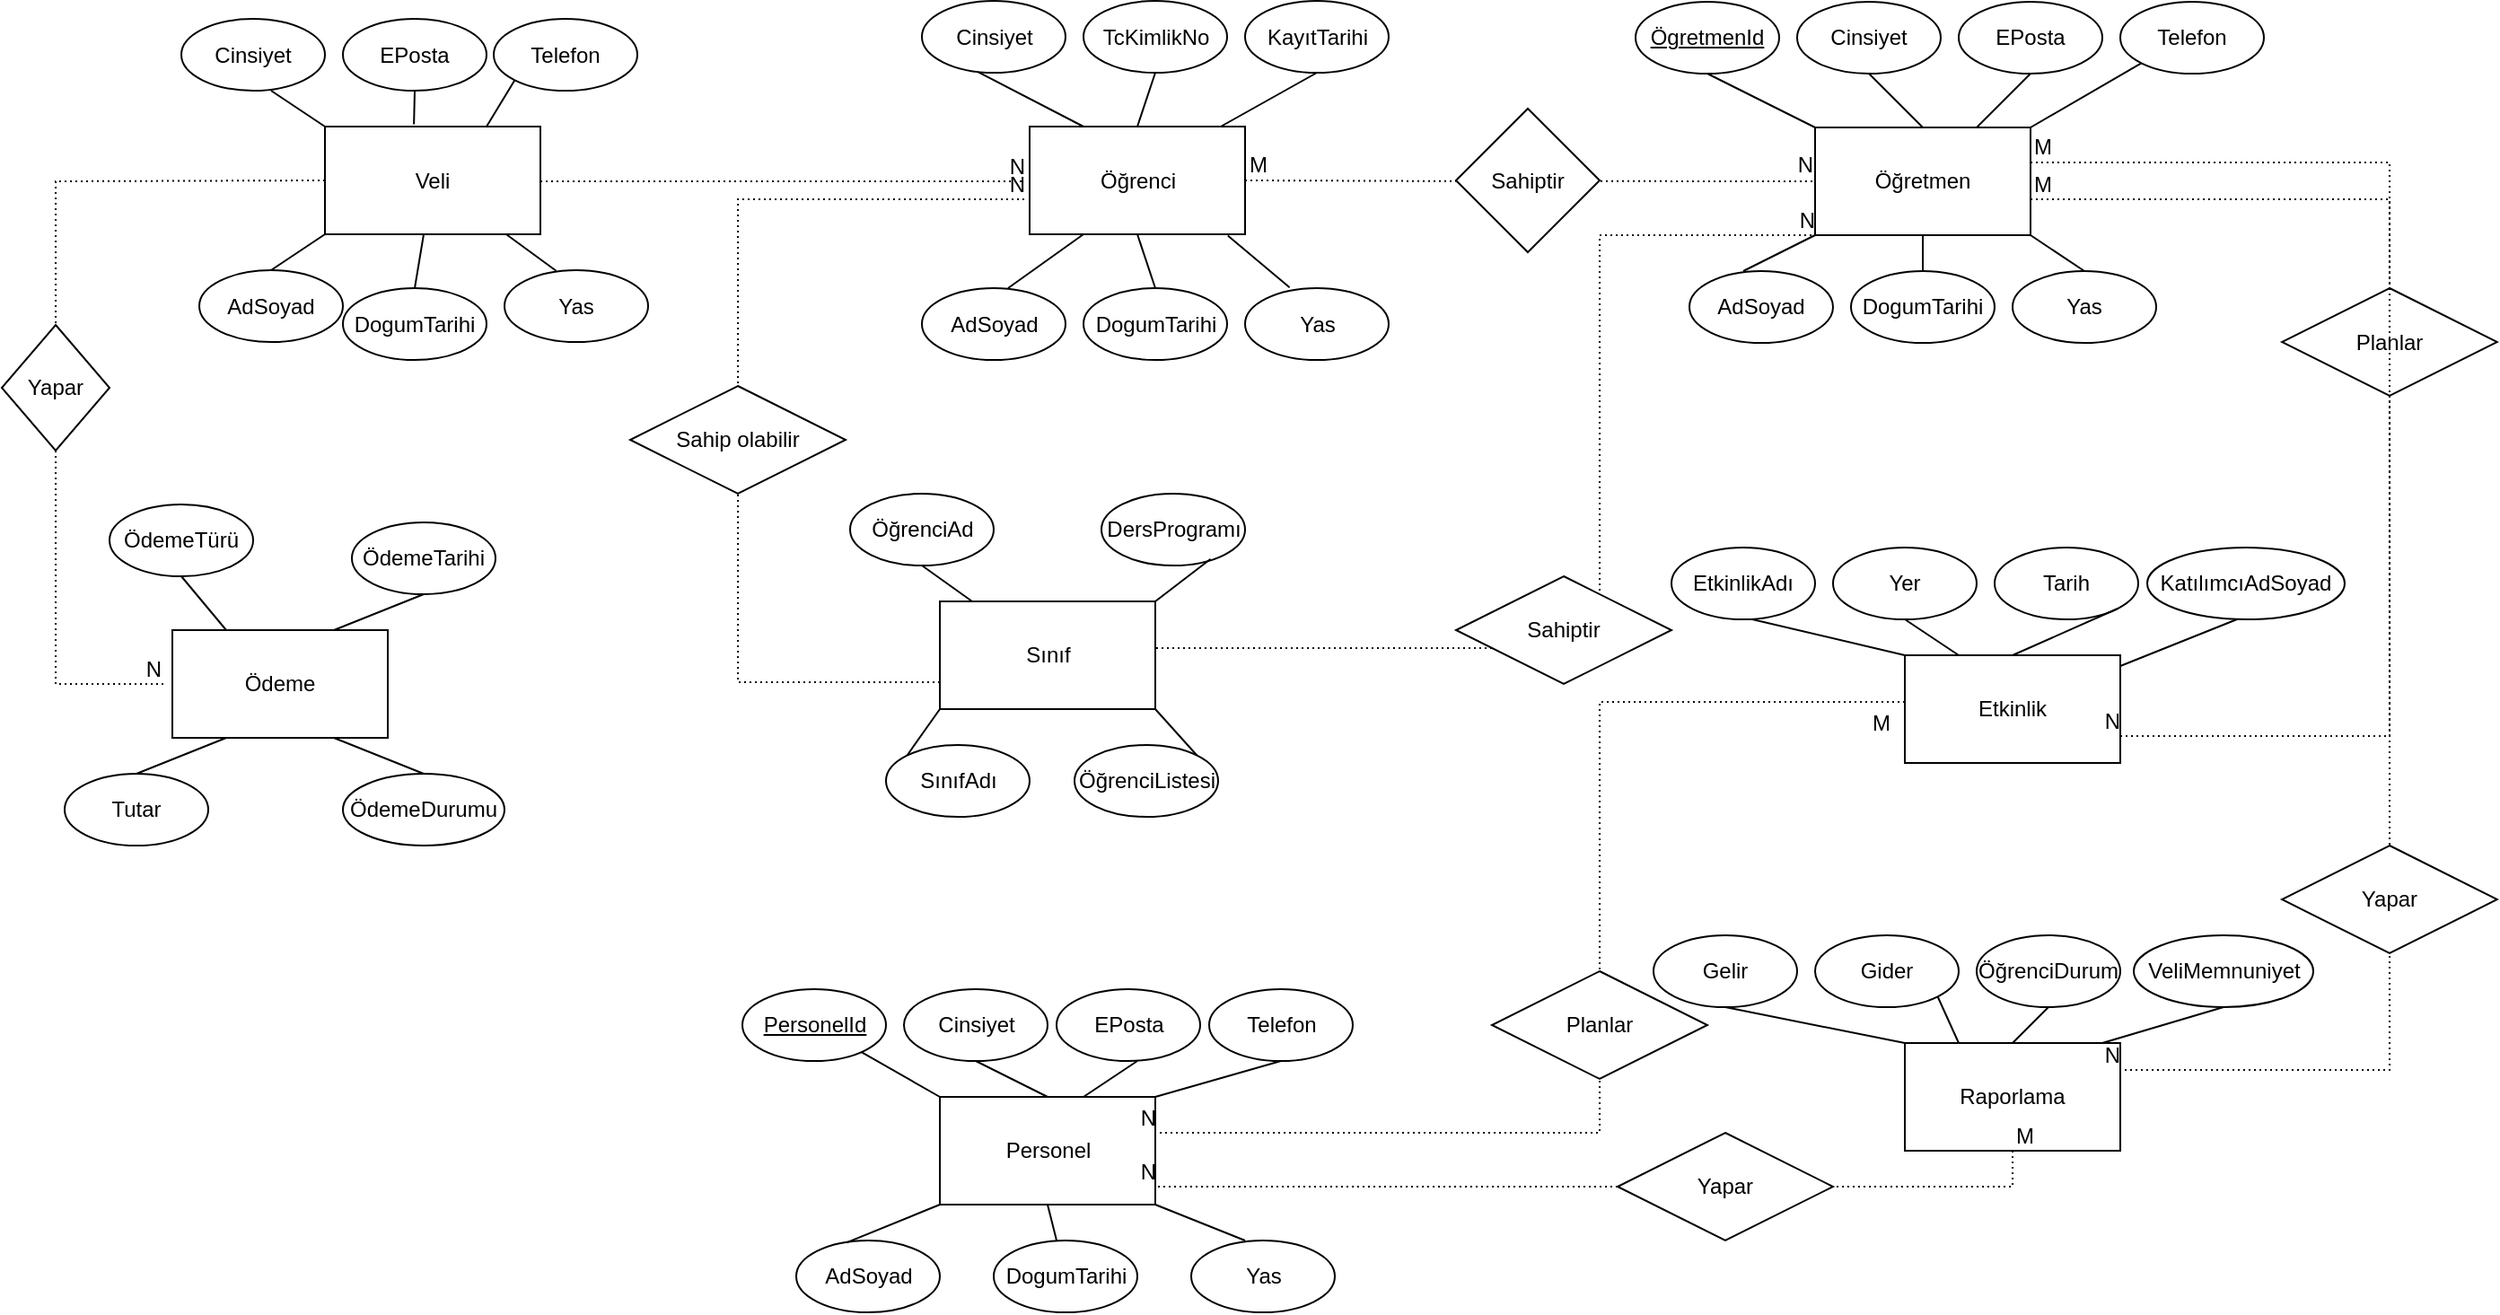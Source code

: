 <mxfile version="13.9.9" type="device"><diagram id="BPM6u5BqQOeaue5GbjIK" name="Sayfa -1"><mxGraphModel dx="3217" dy="1182" grid="1" gridSize="10" guides="1" tooltips="1" connect="1" arrows="1" fold="1" page="1" pageScale="1" pageWidth="1169" pageHeight="827" math="0" shadow="0"><root><mxCell id="0"/><mxCell id="1" parent="0"/><mxCell id="TT85yGprDcTVYYWK-IGO-1" value="Öğrenci" style="rounded=0;whiteSpace=wrap;html=1;" vertex="1" parent="1"><mxGeometry x="562.5" y="119.5" width="120" height="60" as="geometry"/></mxCell><mxCell id="TT85yGprDcTVYYWK-IGO-2" value="Veli" style="rounded=0;whiteSpace=wrap;html=1;" vertex="1" parent="1"><mxGeometry x="170" y="119.5" width="120" height="60" as="geometry"/></mxCell><mxCell id="TT85yGprDcTVYYWK-IGO-3" value="Personel" style="rounded=0;whiteSpace=wrap;html=1;" vertex="1" parent="1"><mxGeometry x="512.5" y="660" width="120" height="60" as="geometry"/></mxCell><mxCell id="TT85yGprDcTVYYWK-IGO-4" value="Öğretmen" style="rounded=0;whiteSpace=wrap;html=1;" vertex="1" parent="1"><mxGeometry x="1000" y="120" width="120" height="60" as="geometry"/></mxCell><mxCell id="TT85yGprDcTVYYWK-IGO-5" value="Ödeme" style="rounded=0;whiteSpace=wrap;html=1;" vertex="1" parent="1"><mxGeometry x="85" y="400" width="120" height="60" as="geometry"/></mxCell><mxCell id="TT85yGprDcTVYYWK-IGO-6" value="AdSoyad" style="ellipse;whiteSpace=wrap;html=1;" vertex="1" parent="1"><mxGeometry x="502.5" y="209.5" width="80" height="40" as="geometry"/></mxCell><mxCell id="TT85yGprDcTVYYWK-IGO-7" value="Etkinlik" style="rounded=0;whiteSpace=wrap;html=1;" vertex="1" parent="1"><mxGeometry x="1050" y="414" width="120" height="60" as="geometry"/></mxCell><mxCell id="TT85yGprDcTVYYWK-IGO-8" value="Sınıf" style="rounded=0;whiteSpace=wrap;html=1;" vertex="1" parent="1"><mxGeometry x="512.5" y="384" width="120" height="60" as="geometry"/></mxCell><mxCell id="TT85yGprDcTVYYWK-IGO-9" value="Raporlama" style="rounded=0;whiteSpace=wrap;html=1;" vertex="1" parent="1"><mxGeometry x="1050" y="630" width="120" height="60" as="geometry"/></mxCell><mxCell id="TT85yGprDcTVYYWK-IGO-10" value="DogumTarihi" style="ellipse;whiteSpace=wrap;html=1;" vertex="1" parent="1"><mxGeometry x="592.5" y="209.5" width="80" height="40" as="geometry"/></mxCell><mxCell id="TT85yGprDcTVYYWK-IGO-11" value="Yas" style="ellipse;whiteSpace=wrap;html=1;" vertex="1" parent="1"><mxGeometry x="682.5" y="209.5" width="80" height="40" as="geometry"/></mxCell><mxCell id="TT85yGprDcTVYYWK-IGO-12" value="Cinsiyet" style="ellipse;whiteSpace=wrap;html=1;" vertex="1" parent="1"><mxGeometry x="502.5" y="49.5" width="80" height="40" as="geometry"/></mxCell><mxCell id="TT85yGprDcTVYYWK-IGO-13" value="TcKimlikNo" style="ellipse;whiteSpace=wrap;html=1;" vertex="1" parent="1"><mxGeometry x="592.5" y="49.5" width="80" height="40" as="geometry"/></mxCell><mxCell id="TT85yGprDcTVYYWK-IGO-14" value="" style="endArrow=none;html=1;entryX=0.5;entryY=1;entryDx=0;entryDy=0;exitX=0.5;exitY=0;exitDx=0;exitDy=0;" edge="1" parent="1" source="TT85yGprDcTVYYWK-IGO-1" target="TT85yGprDcTVYYWK-IGO-13"><mxGeometry width="50" height="50" relative="1" as="geometry"><mxPoint x="652.5" y="119.5" as="sourcePoint"/><mxPoint x="677.5" y="89.5" as="targetPoint"/></mxGeometry></mxCell><mxCell id="TT85yGprDcTVYYWK-IGO-15" value="" style="endArrow=none;html=1;entryX=0.39;entryY=0.99;entryDx=0;entryDy=0;entryPerimeter=0;exitX=0.25;exitY=0;exitDx=0;exitDy=0;" edge="1" parent="1" source="TT85yGprDcTVYYWK-IGO-1" target="TT85yGprDcTVYYWK-IGO-12"><mxGeometry width="50" height="50" relative="1" as="geometry"><mxPoint x="552.5" y="139.5" as="sourcePoint"/><mxPoint x="602.5" y="89.5" as="targetPoint"/></mxGeometry></mxCell><mxCell id="TT85yGprDcTVYYWK-IGO-16" style="edgeStyle=orthogonalEdgeStyle;rounded=0;orthogonalLoop=1;jettySize=auto;html=1;exitX=0.5;exitY=1;exitDx=0;exitDy=0;" edge="1" parent="1" source="TT85yGprDcTVYYWK-IGO-11" target="TT85yGprDcTVYYWK-IGO-11"><mxGeometry relative="1" as="geometry"/></mxCell><mxCell id="TT85yGprDcTVYYWK-IGO-17" value="" style="endArrow=none;html=1;" edge="1" parent="1"><mxGeometry width="50" height="50" relative="1" as="geometry"><mxPoint x="550.5" y="209.5" as="sourcePoint"/><mxPoint x="592.5" y="179.5" as="targetPoint"/></mxGeometry></mxCell><mxCell id="TT85yGprDcTVYYWK-IGO-18" value="" style="endArrow=none;html=1;entryX=0.5;entryY=1;entryDx=0;entryDy=0;exitX=0.5;exitY=0;exitDx=0;exitDy=0;" edge="1" parent="1" source="TT85yGprDcTVYYWK-IGO-10" target="TT85yGprDcTVYYWK-IGO-1"><mxGeometry width="50" height="50" relative="1" as="geometry"><mxPoint x="632.5" y="209.5" as="sourcePoint"/><mxPoint x="662.5" y="179.5" as="targetPoint"/></mxGeometry></mxCell><mxCell id="TT85yGprDcTVYYWK-IGO-19" value="" style="endArrow=none;html=1;entryX=0.92;entryY=1.013;entryDx=0;entryDy=0;entryPerimeter=0;exitX=0.31;exitY=-0.01;exitDx=0;exitDy=0;exitPerimeter=0;" edge="1" parent="1" source="TT85yGprDcTVYYWK-IGO-11" target="TT85yGprDcTVYYWK-IGO-1"><mxGeometry width="50" height="50" relative="1" as="geometry"><mxPoint x="742.5" y="209.5" as="sourcePoint"/><mxPoint x="792.5" y="159.5" as="targetPoint"/></mxGeometry></mxCell><mxCell id="TT85yGprDcTVYYWK-IGO-20" value="KayıtTarihi" style="ellipse;whiteSpace=wrap;html=1;" vertex="1" parent="1"><mxGeometry x="682.5" y="49.5" width="80" height="40" as="geometry"/></mxCell><mxCell id="TT85yGprDcTVYYWK-IGO-21" value="" style="endArrow=none;html=1;entryX=0.5;entryY=1;entryDx=0;entryDy=0;exitX=0.887;exitY=0;exitDx=0;exitDy=0;exitPerimeter=0;" edge="1" parent="1" source="TT85yGprDcTVYYWK-IGO-1" target="TT85yGprDcTVYYWK-IGO-20"><mxGeometry width="50" height="50" relative="1" as="geometry"><mxPoint x="682.5" y="149.5" as="sourcePoint"/><mxPoint x="732.5" y="99.5" as="targetPoint"/></mxGeometry></mxCell><mxCell id="TT85yGprDcTVYYWK-IGO-23" value="Cinsiyet" style="ellipse;whiteSpace=wrap;html=1;" vertex="1" parent="1"><mxGeometry x="90" y="59.5" width="80" height="40" as="geometry"/></mxCell><mxCell id="TT85yGprDcTVYYWK-IGO-24" value="AdSoyad" style="ellipse;whiteSpace=wrap;html=1;" vertex="1" parent="1"><mxGeometry x="100" y="199.5" width="80" height="40" as="geometry"/></mxCell><mxCell id="TT85yGprDcTVYYWK-IGO-25" value="DogumTarihi" style="ellipse;whiteSpace=wrap;html=1;" vertex="1" parent="1"><mxGeometry x="180" y="209.5" width="80" height="40" as="geometry"/></mxCell><mxCell id="TT85yGprDcTVYYWK-IGO-28" value="Yas" style="ellipse;whiteSpace=wrap;html=1;" vertex="1" parent="1"><mxGeometry x="270" y="199.5" width="80" height="40" as="geometry"/></mxCell><mxCell id="TT85yGprDcTVYYWK-IGO-29" value="EPosta" style="ellipse;whiteSpace=wrap;html=1;" vertex="1" parent="1"><mxGeometry x="180" y="59.5" width="80" height="40" as="geometry"/></mxCell><mxCell id="TT85yGprDcTVYYWK-IGO-30" value="Telefon" style="ellipse;whiteSpace=wrap;html=1;" vertex="1" parent="1"><mxGeometry x="264" y="59.5" width="80" height="40" as="geometry"/></mxCell><mxCell id="TT85yGprDcTVYYWK-IGO-32" value="" style="endArrow=none;html=1;exitX=0;exitY=0;exitDx=0;exitDy=0;" edge="1" parent="1" source="TT85yGprDcTVYYWK-IGO-2"><mxGeometry width="50" height="50" relative="1" as="geometry"><mxPoint x="90" y="149.5" as="sourcePoint"/><mxPoint x="140" y="99.5" as="targetPoint"/></mxGeometry></mxCell><mxCell id="TT85yGprDcTVYYWK-IGO-33" value="" style="endArrow=none;html=1;entryX=0.5;entryY=1;entryDx=0;entryDy=0;exitX=0.413;exitY=-0.02;exitDx=0;exitDy=0;exitPerimeter=0;" edge="1" parent="1" source="TT85yGprDcTVYYWK-IGO-2" target="TT85yGprDcTVYYWK-IGO-29"><mxGeometry width="50" height="50" relative="1" as="geometry"><mxPoint x="200" y="149.5" as="sourcePoint"/><mxPoint x="250" y="99.5" as="targetPoint"/></mxGeometry></mxCell><mxCell id="TT85yGprDcTVYYWK-IGO-34" value="" style="endArrow=none;html=1;entryX=0;entryY=1;entryDx=0;entryDy=0;exitX=0.75;exitY=0;exitDx=0;exitDy=0;" edge="1" parent="1" source="TT85yGprDcTVYYWK-IGO-2" target="TT85yGprDcTVYYWK-IGO-30"><mxGeometry width="50" height="50" relative="1" as="geometry"><mxPoint x="200" y="149.5" as="sourcePoint"/><mxPoint x="250" y="99.5" as="targetPoint"/></mxGeometry></mxCell><mxCell id="TT85yGprDcTVYYWK-IGO-35" value="" style="endArrow=none;html=1;exitX=0;exitY=1;exitDx=0;exitDy=0;entryX=0.5;entryY=0;entryDx=0;entryDy=0;" edge="1" parent="1" source="TT85yGprDcTVYYWK-IGO-2" target="TT85yGprDcTVYYWK-IGO-24"><mxGeometry width="50" height="50" relative="1" as="geometry"><mxPoint x="200" y="149.5" as="sourcePoint"/><mxPoint x="157" y="197.5" as="targetPoint"/></mxGeometry></mxCell><mxCell id="TT85yGprDcTVYYWK-IGO-36" value="" style="endArrow=none;html=1;exitX=0.5;exitY=0;exitDx=0;exitDy=0;" edge="1" parent="1" source="TT85yGprDcTVYYWK-IGO-25" target="TT85yGprDcTVYYWK-IGO-2"><mxGeometry width="50" height="50" relative="1" as="geometry"><mxPoint x="190" y="229.5" as="sourcePoint"/><mxPoint x="240" y="179.5" as="targetPoint"/></mxGeometry></mxCell><mxCell id="TT85yGprDcTVYYWK-IGO-37" value="" style="endArrow=none;html=1;entryX=0.36;entryY=0.01;entryDx=0;entryDy=0;entryPerimeter=0;" edge="1" parent="1" source="TT85yGprDcTVYYWK-IGO-2" target="TT85yGprDcTVYYWK-IGO-28"><mxGeometry width="50" height="50" relative="1" as="geometry"><mxPoint x="200" y="149.5" as="sourcePoint"/><mxPoint x="250" y="99.5" as="targetPoint"/></mxGeometry></mxCell><mxCell id="TT85yGprDcTVYYWK-IGO-38" value="AdSoyad" style="ellipse;whiteSpace=wrap;html=1;" vertex="1" parent="1"><mxGeometry x="930" y="200" width="80" height="40" as="geometry"/></mxCell><mxCell id="TT85yGprDcTVYYWK-IGO-39" value="DogumTarihi" style="ellipse;whiteSpace=wrap;html=1;" vertex="1" parent="1"><mxGeometry x="1020" y="200" width="80" height="40" as="geometry"/></mxCell><mxCell id="TT85yGprDcTVYYWK-IGO-40" value="Yas" style="ellipse;whiteSpace=wrap;html=1;" vertex="1" parent="1"><mxGeometry x="1110" y="200" width="80" height="40" as="geometry"/></mxCell><mxCell id="TT85yGprDcTVYYWK-IGO-41" value="Cinsiyet" style="ellipse;whiteSpace=wrap;html=1;" vertex="1" parent="1"><mxGeometry x="990" y="50" width="80" height="40" as="geometry"/></mxCell><mxCell id="TT85yGprDcTVYYWK-IGO-42" value="&lt;u&gt;ÖgretmenId&lt;/u&gt;" style="ellipse;whiteSpace=wrap;html=1;" vertex="1" parent="1"><mxGeometry x="900" y="50" width="80" height="40" as="geometry"/></mxCell><mxCell id="TT85yGprDcTVYYWK-IGO-44" value="Telefon" style="ellipse;whiteSpace=wrap;html=1;" vertex="1" parent="1"><mxGeometry x="1170" y="50" width="80" height="40" as="geometry"/></mxCell><mxCell id="TT85yGprDcTVYYWK-IGO-45" value="EPosta" style="ellipse;whiteSpace=wrap;html=1;" vertex="1" parent="1"><mxGeometry x="1080" y="50" width="80" height="40" as="geometry"/></mxCell><mxCell id="TT85yGprDcTVYYWK-IGO-46" value="" style="endArrow=none;html=1;entryX=0.5;entryY=1;entryDx=0;entryDy=0;exitX=0;exitY=0;exitDx=0;exitDy=0;" edge="1" parent="1" source="TT85yGprDcTVYYWK-IGO-4" target="TT85yGprDcTVYYWK-IGO-42"><mxGeometry width="50" height="50" relative="1" as="geometry"><mxPoint x="900" y="160" as="sourcePoint"/><mxPoint x="950" y="110" as="targetPoint"/></mxGeometry></mxCell><mxCell id="TT85yGprDcTVYYWK-IGO-47" value="" style="endArrow=none;html=1;entryX=0.5;entryY=1;entryDx=0;entryDy=0;exitX=0.5;exitY=0;exitDx=0;exitDy=0;" edge="1" parent="1" source="TT85yGprDcTVYYWK-IGO-4" target="TT85yGprDcTVYYWK-IGO-41"><mxGeometry width="50" height="50" relative="1" as="geometry"><mxPoint x="1046" y="118" as="sourcePoint"/><mxPoint x="1060" y="80" as="targetPoint"/></mxGeometry></mxCell><mxCell id="TT85yGprDcTVYYWK-IGO-48" value="" style="endArrow=none;html=1;entryX=0.5;entryY=1;entryDx=0;entryDy=0;" edge="1" parent="1" source="TT85yGprDcTVYYWK-IGO-4" target="TT85yGprDcTVYYWK-IGO-45"><mxGeometry width="50" height="50" relative="1" as="geometry"><mxPoint x="990" y="50" as="sourcePoint"/><mxPoint x="1040" as="targetPoint"/></mxGeometry></mxCell><mxCell id="TT85yGprDcTVYYWK-IGO-49" value="" style="endArrow=none;html=1;entryX=0;entryY=1;entryDx=0;entryDy=0;exitX=1;exitY=0;exitDx=0;exitDy=0;" edge="1" parent="1" source="TT85yGprDcTVYYWK-IGO-4" target="TT85yGprDcTVYYWK-IGO-44"><mxGeometry width="50" height="50" relative="1" as="geometry"><mxPoint x="1180" y="150" as="sourcePoint"/><mxPoint x="1230" y="100" as="targetPoint"/></mxGeometry></mxCell><mxCell id="TT85yGprDcTVYYWK-IGO-50" value="" style="endArrow=none;html=1;entryX=0;entryY=1;entryDx=0;entryDy=0;exitX=0.375;exitY=0;exitDx=0;exitDy=0;exitPerimeter=0;" edge="1" parent="1" source="TT85yGprDcTVYYWK-IGO-38" target="TT85yGprDcTVYYWK-IGO-4"><mxGeometry width="50" height="50" relative="1" as="geometry"><mxPoint x="920" y="180" as="sourcePoint"/><mxPoint x="970" y="130" as="targetPoint"/></mxGeometry></mxCell><mxCell id="TT85yGprDcTVYYWK-IGO-51" value="" style="endArrow=none;html=1;entryX=0.5;entryY=1;entryDx=0;entryDy=0;" edge="1" parent="1" source="TT85yGprDcTVYYWK-IGO-39" target="TT85yGprDcTVYYWK-IGO-4"><mxGeometry width="50" height="50" relative="1" as="geometry"><mxPoint x="1280" y="220" as="sourcePoint"/><mxPoint x="1330" y="170" as="targetPoint"/></mxGeometry></mxCell><mxCell id="TT85yGprDcTVYYWK-IGO-52" value="" style="endArrow=none;html=1;entryX=1;entryY=1;entryDx=0;entryDy=0;exitX=0.5;exitY=0;exitDx=0;exitDy=0;" edge="1" parent="1" source="TT85yGprDcTVYYWK-IGO-40" target="TT85yGprDcTVYYWK-IGO-4"><mxGeometry width="50" height="50" relative="1" as="geometry"><mxPoint x="1200" y="190" as="sourcePoint"/><mxPoint x="1250" y="140" as="targetPoint"/></mxGeometry></mxCell><mxCell id="TT85yGprDcTVYYWK-IGO-53" value="AdSoyad" style="ellipse;whiteSpace=wrap;html=1;" vertex="1" parent="1"><mxGeometry x="432.5" y="740" width="80" height="40" as="geometry"/></mxCell><mxCell id="TT85yGprDcTVYYWK-IGO-55" value="DogumTarihi" style="ellipse;whiteSpace=wrap;html=1;" vertex="1" parent="1"><mxGeometry x="542.5" y="740" width="80" height="40" as="geometry"/></mxCell><mxCell id="TT85yGprDcTVYYWK-IGO-56" value="Yas" style="ellipse;whiteSpace=wrap;html=1;" vertex="1" parent="1"><mxGeometry x="652.5" y="740" width="80" height="40" as="geometry"/></mxCell><mxCell id="TT85yGprDcTVYYWK-IGO-57" value="Cinsiyet" style="ellipse;whiteSpace=wrap;html=1;" vertex="1" parent="1"><mxGeometry x="492.5" y="600" width="80" height="40" as="geometry"/></mxCell><mxCell id="TT85yGprDcTVYYWK-IGO-58" value="EPosta" style="ellipse;whiteSpace=wrap;html=1;" vertex="1" parent="1"><mxGeometry x="577.5" y="600" width="80" height="40" as="geometry"/></mxCell><mxCell id="TT85yGprDcTVYYWK-IGO-59" value="Telefon" style="ellipse;whiteSpace=wrap;html=1;" vertex="1" parent="1"><mxGeometry x="662.5" y="600" width="80" height="40" as="geometry"/></mxCell><mxCell id="TT85yGprDcTVYYWK-IGO-60" value="&lt;u&gt;PersonelId&lt;/u&gt;" style="ellipse;whiteSpace=wrap;html=1;" vertex="1" parent="1"><mxGeometry x="402.5" y="600" width="80" height="40" as="geometry"/></mxCell><mxCell id="TT85yGprDcTVYYWK-IGO-61" value="" style="endArrow=none;html=1;entryX=0;entryY=1;entryDx=0;entryDy=0;exitX=0.35;exitY=0.03;exitDx=0;exitDy=0;exitPerimeter=0;" edge="1" parent="1" source="TT85yGprDcTVYYWK-IGO-53" target="TT85yGprDcTVYYWK-IGO-3"><mxGeometry width="50" height="50" relative="1" as="geometry"><mxPoint x="442.5" y="730" as="sourcePoint"/><mxPoint x="492.5" y="680" as="targetPoint"/></mxGeometry></mxCell><mxCell id="TT85yGprDcTVYYWK-IGO-62" value="" style="endArrow=none;html=1;entryX=0.5;entryY=1;entryDx=0;entryDy=0;" edge="1" parent="1" source="TT85yGprDcTVYYWK-IGO-55" target="TT85yGprDcTVYYWK-IGO-3"><mxGeometry width="50" height="50" relative="1" as="geometry"><mxPoint x="532.5" y="780" as="sourcePoint"/><mxPoint x="582.5" y="730" as="targetPoint"/></mxGeometry></mxCell><mxCell id="TT85yGprDcTVYYWK-IGO-63" value="" style="endArrow=none;html=1;entryX=1;entryY=1;entryDx=0;entryDy=0;" edge="1" parent="1" target="TT85yGprDcTVYYWK-IGO-3"><mxGeometry width="50" height="50" relative="1" as="geometry"><mxPoint x="682.5" y="740" as="sourcePoint"/><mxPoint x="732.5" y="690" as="targetPoint"/></mxGeometry></mxCell><mxCell id="TT85yGprDcTVYYWK-IGO-64" value="" style="endArrow=none;html=1;exitX=0;exitY=0;exitDx=0;exitDy=0;" edge="1" parent="1" source="TT85yGprDcTVYYWK-IGO-3" target="TT85yGprDcTVYYWK-IGO-60"><mxGeometry width="50" height="50" relative="1" as="geometry"><mxPoint x="432.5" y="710" as="sourcePoint"/><mxPoint x="482.5" y="660" as="targetPoint"/></mxGeometry></mxCell><mxCell id="TT85yGprDcTVYYWK-IGO-65" value="" style="endArrow=none;html=1;entryX=0.5;entryY=0;entryDx=0;entryDy=0;exitX=0.5;exitY=1;exitDx=0;exitDy=0;" edge="1" parent="1" source="TT85yGprDcTVYYWK-IGO-57" target="TT85yGprDcTVYYWK-IGO-3"><mxGeometry width="50" height="50" relative="1" as="geometry"><mxPoint x="502.5" y="590" as="sourcePoint"/><mxPoint x="552.5" y="540" as="targetPoint"/></mxGeometry></mxCell><mxCell id="TT85yGprDcTVYYWK-IGO-66" value="" style="endArrow=none;html=1;" edge="1" parent="1"><mxGeometry width="50" height="50" relative="1" as="geometry"><mxPoint x="592.5" y="660" as="sourcePoint"/><mxPoint x="622.5" y="640" as="targetPoint"/></mxGeometry></mxCell><mxCell id="TT85yGprDcTVYYWK-IGO-67" value="" style="endArrow=none;html=1;entryX=0.5;entryY=1;entryDx=0;entryDy=0;exitX=1;exitY=0;exitDx=0;exitDy=0;" edge="1" parent="1" source="TT85yGprDcTVYYWK-IGO-3" target="TT85yGprDcTVYYWK-IGO-59"><mxGeometry width="50" height="50" relative="1" as="geometry"><mxPoint x="692.5" y="720" as="sourcePoint"/><mxPoint x="712.5" y="650" as="targetPoint"/></mxGeometry></mxCell><mxCell id="TT85yGprDcTVYYWK-IGO-68" value="SınıfAdı" style="ellipse;whiteSpace=wrap;html=1;" vertex="1" parent="1"><mxGeometry x="482.5" y="464" width="80" height="40" as="geometry"/></mxCell><mxCell id="TT85yGprDcTVYYWK-IGO-69" value="ÖğrenciAd" style="ellipse;whiteSpace=wrap;html=1;" vertex="1" parent="1"><mxGeometry x="462.5" y="324" width="80" height="40" as="geometry"/></mxCell><mxCell id="TT85yGprDcTVYYWK-IGO-70" value="ÖğrenciListesi" style="ellipse;whiteSpace=wrap;html=1;" vertex="1" parent="1"><mxGeometry x="587.5" y="464" width="80" height="40" as="geometry"/></mxCell><mxCell id="TT85yGprDcTVYYWK-IGO-71" value="DersProgramı" style="ellipse;whiteSpace=wrap;html=1;" vertex="1" parent="1"><mxGeometry x="602.5" y="324" width="80" height="40" as="geometry"/></mxCell><mxCell id="TT85yGprDcTVYYWK-IGO-73" value="" style="endArrow=none;html=1;entryX=0.5;entryY=1;entryDx=0;entryDy=0;" edge="1" parent="1" source="TT85yGprDcTVYYWK-IGO-8" target="TT85yGprDcTVYYWK-IGO-69"><mxGeometry width="50" height="50" relative="1" as="geometry"><mxPoint x="542.5" y="382" as="sourcePoint"/><mxPoint x="472.5" y="384" as="targetPoint"/></mxGeometry></mxCell><mxCell id="TT85yGprDcTVYYWK-IGO-75" value="" style="endArrow=none;html=1;entryX=0.76;entryY=0.91;entryDx=0;entryDy=0;entryPerimeter=0;exitX=1;exitY=0;exitDx=0;exitDy=0;" edge="1" parent="1" source="TT85yGprDcTVYYWK-IGO-8" target="TT85yGprDcTVYYWK-IGO-71"><mxGeometry width="50" height="50" relative="1" as="geometry"><mxPoint x="672.5" y="424" as="sourcePoint"/><mxPoint x="722.5" y="374" as="targetPoint"/></mxGeometry></mxCell><mxCell id="TT85yGprDcTVYYWK-IGO-76" value="" style="endArrow=none;html=1;entryX=0;entryY=1;entryDx=0;entryDy=0;exitX=0;exitY=0;exitDx=0;exitDy=0;" edge="1" parent="1" source="TT85yGprDcTVYYWK-IGO-68" target="TT85yGprDcTVYYWK-IGO-8"><mxGeometry width="50" height="50" relative="1" as="geometry"><mxPoint x="442.5" y="474" as="sourcePoint"/><mxPoint x="492.5" y="424" as="targetPoint"/></mxGeometry></mxCell><mxCell id="TT85yGprDcTVYYWK-IGO-77" value="" style="endArrow=none;html=1;entryX=1;entryY=1;entryDx=0;entryDy=0;exitX=1;exitY=0;exitDx=0;exitDy=0;" edge="1" parent="1" source="TT85yGprDcTVYYWK-IGO-70" target="TT85yGprDcTVYYWK-IGO-8"><mxGeometry width="50" height="50" relative="1" as="geometry"><mxPoint x="662.5" y="484" as="sourcePoint"/><mxPoint x="712.5" y="434" as="targetPoint"/></mxGeometry></mxCell><mxCell id="TT85yGprDcTVYYWK-IGO-78" value="ÖdemeTürü" style="ellipse;whiteSpace=wrap;html=1;" vertex="1" parent="1"><mxGeometry x="50" y="330" width="80" height="40" as="geometry"/></mxCell><mxCell id="TT85yGprDcTVYYWK-IGO-79" value="Tutar" style="ellipse;whiteSpace=wrap;html=1;" vertex="1" parent="1"><mxGeometry x="25" y="480" width="80" height="40" as="geometry"/></mxCell><mxCell id="TT85yGprDcTVYYWK-IGO-80" value="ÖdemeTarihi" style="ellipse;whiteSpace=wrap;html=1;" vertex="1" parent="1"><mxGeometry x="185" y="340" width="80" height="40" as="geometry"/></mxCell><mxCell id="TT85yGprDcTVYYWK-IGO-81" value="ÖdemeDurumu" style="ellipse;whiteSpace=wrap;html=1;" vertex="1" parent="1"><mxGeometry x="180" y="480" width="90" height="40" as="geometry"/></mxCell><mxCell id="TT85yGprDcTVYYWK-IGO-82" value="" style="endArrow=none;html=1;exitX=0.25;exitY=0;exitDx=0;exitDy=0;entryX=0.5;entryY=1;entryDx=0;entryDy=0;" edge="1" parent="1" source="TT85yGprDcTVYYWK-IGO-5" target="TT85yGprDcTVYYWK-IGO-78"><mxGeometry width="50" height="50" relative="1" as="geometry"><mxPoint x="35" y="430" as="sourcePoint"/><mxPoint x="65" y="380" as="targetPoint"/></mxGeometry></mxCell><mxCell id="TT85yGprDcTVYYWK-IGO-83" value="" style="endArrow=none;html=1;entryX=0.5;entryY=1;entryDx=0;entryDy=0;exitX=0.75;exitY=0;exitDx=0;exitDy=0;" edge="1" parent="1" source="TT85yGprDcTVYYWK-IGO-5"><mxGeometry width="50" height="50" relative="1" as="geometry"><mxPoint x="195" y="430" as="sourcePoint"/><mxPoint x="225" y="380" as="targetPoint"/></mxGeometry></mxCell><mxCell id="TT85yGprDcTVYYWK-IGO-84" value="" style="endArrow=none;html=1;entryX=0.25;entryY=1;entryDx=0;entryDy=0;exitX=0.5;exitY=0;exitDx=0;exitDy=0;" edge="1" parent="1" source="TT85yGprDcTVYYWK-IGO-79" target="TT85yGprDcTVYYWK-IGO-5"><mxGeometry width="50" height="50" relative="1" as="geometry"><mxPoint x="35" y="510" as="sourcePoint"/><mxPoint x="85" y="460" as="targetPoint"/></mxGeometry></mxCell><mxCell id="TT85yGprDcTVYYWK-IGO-85" value="" style="endArrow=none;html=1;entryX=0.75;entryY=1;entryDx=0;entryDy=0;exitX=0.5;exitY=0;exitDx=0;exitDy=0;" edge="1" parent="1" source="TT85yGprDcTVYYWK-IGO-81" target="TT85yGprDcTVYYWK-IGO-5"><mxGeometry width="50" height="50" relative="1" as="geometry"><mxPoint x="195" y="510" as="sourcePoint"/><mxPoint x="245" y="460" as="targetPoint"/></mxGeometry></mxCell><mxCell id="TT85yGprDcTVYYWK-IGO-86" value="EtkinlikAdı" style="ellipse;whiteSpace=wrap;html=1;" vertex="1" parent="1"><mxGeometry x="920" y="354" width="80" height="40" as="geometry"/></mxCell><mxCell id="TT85yGprDcTVYYWK-IGO-87" value="Yer" style="ellipse;whiteSpace=wrap;html=1;" vertex="1" parent="1"><mxGeometry x="1010" y="354" width="80" height="40" as="geometry"/></mxCell><mxCell id="TT85yGprDcTVYYWK-IGO-88" value="Tarih" style="ellipse;whiteSpace=wrap;html=1;" vertex="1" parent="1"><mxGeometry x="1100" y="354" width="80" height="40" as="geometry"/></mxCell><mxCell id="TT85yGprDcTVYYWK-IGO-89" value="KatılımcıAdSoyad" style="ellipse;whiteSpace=wrap;html=1;" vertex="1" parent="1"><mxGeometry x="1185" y="354" width="110" height="40" as="geometry"/></mxCell><mxCell id="TT85yGprDcTVYYWK-IGO-90" value="" style="endArrow=none;html=1;exitX=0;exitY=0;exitDx=0;exitDy=0;" edge="1" parent="1" source="TT85yGprDcTVYYWK-IGO-7"><mxGeometry width="50" height="50" relative="1" as="geometry"><mxPoint x="915" y="444" as="sourcePoint"/><mxPoint x="965" y="394" as="targetPoint"/></mxGeometry></mxCell><mxCell id="TT85yGprDcTVYYWK-IGO-91" value="" style="endArrow=none;html=1;exitX=0.25;exitY=0;exitDx=0;exitDy=0;" edge="1" parent="1" source="TT85yGprDcTVYYWK-IGO-7"><mxGeometry width="50" height="50" relative="1" as="geometry"><mxPoint x="1000" y="444" as="sourcePoint"/><mxPoint x="1050" y="394" as="targetPoint"/></mxGeometry></mxCell><mxCell id="TT85yGprDcTVYYWK-IGO-95" value="" style="endArrow=none;html=1;" edge="1" parent="1" source="TT85yGprDcTVYYWK-IGO-7"><mxGeometry width="50" height="50" relative="1" as="geometry"><mxPoint x="1185" y="444" as="sourcePoint"/><mxPoint x="1235" y="394" as="targetPoint"/></mxGeometry></mxCell><mxCell id="TT85yGprDcTVYYWK-IGO-96" value="" style="endArrow=none;html=1;exitX=0.5;exitY=0;exitDx=0;exitDy=0;entryX=1;entryY=1;entryDx=0;entryDy=0;" edge="1" parent="1" source="TT85yGprDcTVYYWK-IGO-7" target="TT85yGprDcTVYYWK-IGO-88"><mxGeometry width="50" height="50" relative="1" as="geometry"><mxPoint x="1085" y="444" as="sourcePoint"/><mxPoint x="1135" y="404" as="targetPoint"/></mxGeometry></mxCell><mxCell id="TT85yGprDcTVYYWK-IGO-97" value="Gelir" style="ellipse;whiteSpace=wrap;html=1;" vertex="1" parent="1"><mxGeometry x="910" y="570" width="80" height="40" as="geometry"/></mxCell><mxCell id="TT85yGprDcTVYYWK-IGO-98" value="Gider" style="ellipse;whiteSpace=wrap;html=1;" vertex="1" parent="1"><mxGeometry x="1000" y="570" width="80" height="40" as="geometry"/></mxCell><mxCell id="TT85yGprDcTVYYWK-IGO-99" value="ÖğrenciDurum" style="ellipse;whiteSpace=wrap;html=1;" vertex="1" parent="1"><mxGeometry x="1090" y="570" width="80" height="40" as="geometry"/></mxCell><mxCell id="TT85yGprDcTVYYWK-IGO-100" value="VeliMemnuniyet" style="ellipse;whiteSpace=wrap;html=1;" vertex="1" parent="1"><mxGeometry x="1177.5" y="570" width="100" height="40" as="geometry"/></mxCell><mxCell id="TT85yGprDcTVYYWK-IGO-101" value="" style="endArrow=none;html=1;entryX=0.5;entryY=1;entryDx=0;entryDy=0;exitX=0;exitY=0;exitDx=0;exitDy=0;" edge="1" parent="1" source="TT85yGprDcTVYYWK-IGO-9" target="TT85yGprDcTVYYWK-IGO-97"><mxGeometry width="50" height="50" relative="1" as="geometry"><mxPoint x="930" y="690" as="sourcePoint"/><mxPoint x="980" y="640" as="targetPoint"/></mxGeometry></mxCell><mxCell id="TT85yGprDcTVYYWK-IGO-102" value="" style="endArrow=none;html=1;entryX=1;entryY=1;entryDx=0;entryDy=0;exitX=0.25;exitY=0;exitDx=0;exitDy=0;" edge="1" parent="1" source="TT85yGprDcTVYYWK-IGO-9" target="TT85yGprDcTVYYWK-IGO-98"><mxGeometry width="50" height="50" relative="1" as="geometry"><mxPoint x="920" y="690" as="sourcePoint"/><mxPoint x="970" y="640" as="targetPoint"/></mxGeometry></mxCell><mxCell id="TT85yGprDcTVYYWK-IGO-103" value="" style="endArrow=none;html=1;exitX=0.5;exitY=0;exitDx=0;exitDy=0;entryX=0.5;entryY=1;entryDx=0;entryDy=0;" edge="1" parent="1" source="TT85yGprDcTVYYWK-IGO-9" target="TT85yGprDcTVYYWK-IGO-99"><mxGeometry width="50" height="50" relative="1" as="geometry"><mxPoint x="1150" y="550" as="sourcePoint"/><mxPoint x="1200" y="500" as="targetPoint"/></mxGeometry></mxCell><mxCell id="TT85yGprDcTVYYWK-IGO-104" value="" style="endArrow=none;html=1;entryX=0.5;entryY=1;entryDx=0;entryDy=0;" edge="1" parent="1" target="TT85yGprDcTVYYWK-IGO-100"><mxGeometry width="50" height="50" relative="1" as="geometry"><mxPoint x="1160" y="630" as="sourcePoint"/><mxPoint x="1210" y="580" as="targetPoint"/></mxGeometry></mxCell><mxCell id="TT85yGprDcTVYYWK-IGO-109" value="" style="endArrow=none;html=1;rounded=0;dashed=1;dashPattern=1 2;entryX=0;entryY=0.5;entryDx=0;entryDy=0;exitX=1;exitY=0.5;exitDx=0;exitDy=0;" edge="1" parent="1" source="TT85yGprDcTVYYWK-IGO-1" target="TT85yGprDcTVYYWK-IGO-4"><mxGeometry relative="1" as="geometry"><mxPoint x="690" y="150" as="sourcePoint"/><mxPoint x="950" y="149.33" as="targetPoint"/><Array as="points"><mxPoint x="777.5" y="149.83"/></Array></mxGeometry></mxCell><mxCell id="TT85yGprDcTVYYWK-IGO-110" value="M" style="resizable=0;html=1;align=left;verticalAlign=bottom;" connectable="0" vertex="1" parent="TT85yGprDcTVYYWK-IGO-109"><mxGeometry x="-1" relative="1" as="geometry"/></mxCell><mxCell id="TT85yGprDcTVYYWK-IGO-111" value="N" style="resizable=0;html=1;align=right;verticalAlign=bottom;" connectable="0" vertex="1" parent="TT85yGprDcTVYYWK-IGO-109"><mxGeometry x="1" relative="1" as="geometry"/></mxCell><mxCell id="TT85yGprDcTVYYWK-IGO-112" value="Sahiptir" style="rhombus;whiteSpace=wrap;html=1;" vertex="1" parent="1"><mxGeometry x="800" y="109.5" width="80" height="80" as="geometry"/></mxCell><mxCell id="TT85yGprDcTVYYWK-IGO-113" value="" style="endArrow=none;html=1;rounded=0;dashed=1;dashPattern=1 2;exitX=0;exitY=0.5;exitDx=0;exitDy=0;" edge="1" parent="1" source="TT85yGprDcTVYYWK-IGO-2"><mxGeometry relative="1" as="geometry"><mxPoint x="150" y="150" as="sourcePoint"/><mxPoint x="80" y="430" as="targetPoint"/><Array as="points"><mxPoint x="20" y="150"/><mxPoint x="20" y="220"/><mxPoint x="20" y="400"/><mxPoint x="20" y="430"/></Array></mxGeometry></mxCell><mxCell id="TT85yGprDcTVYYWK-IGO-114" value="N" style="resizable=0;html=1;align=right;verticalAlign=bottom;" connectable="0" vertex="1" parent="TT85yGprDcTVYYWK-IGO-113"><mxGeometry x="1" relative="1" as="geometry"/></mxCell><mxCell id="TT85yGprDcTVYYWK-IGO-116" value="Yapar" style="rhombus;whiteSpace=wrap;html=1;" vertex="1" parent="1"><mxGeometry x="-10" y="230" width="60" height="70" as="geometry"/></mxCell><mxCell id="TT85yGprDcTVYYWK-IGO-119" value="" style="endArrow=none;html=1;rounded=0;dashed=1;dashPattern=1 2;entryX=0;entryY=1;entryDx=0;entryDy=0;" edge="1" parent="1" target="TT85yGprDcTVYYWK-IGO-4"><mxGeometry relative="1" as="geometry"><mxPoint x="633" y="410" as="sourcePoint"/><mxPoint x="990" y="170" as="targetPoint"/><Array as="points"><mxPoint x="880" y="410"/><mxPoint x="880" y="360"/><mxPoint x="880" y="240"/><mxPoint x="880" y="180"/><mxPoint x="940" y="180"/></Array></mxGeometry></mxCell><mxCell id="TT85yGprDcTVYYWK-IGO-120" value="N" style="resizable=0;html=1;align=right;verticalAlign=bottom;" connectable="0" vertex="1" parent="TT85yGprDcTVYYWK-IGO-119"><mxGeometry x="1" relative="1" as="geometry"/></mxCell><mxCell id="TT85yGprDcTVYYWK-IGO-122" value="Sahiptir" style="shape=rhombus;perimeter=rhombusPerimeter;whiteSpace=wrap;html=1;align=center;" vertex="1" parent="1"><mxGeometry x="800" y="370" width="120" height="60" as="geometry"/></mxCell><mxCell id="TT85yGprDcTVYYWK-IGO-129" value="" style="endArrow=none;html=1;rounded=0;dashed=1;dashPattern=1 2;" edge="1" parent="1"><mxGeometry relative="1" as="geometry"><mxPoint x="290" y="150" as="sourcePoint"/><mxPoint x="560" y="150" as="targetPoint"/></mxGeometry></mxCell><mxCell id="TT85yGprDcTVYYWK-IGO-130" value="N" style="resizable=0;html=1;align=right;verticalAlign=bottom;" connectable="0" vertex="1" parent="TT85yGprDcTVYYWK-IGO-129"><mxGeometry x="1" relative="1" as="geometry"/></mxCell><mxCell id="TT85yGprDcTVYYWK-IGO-131" value="" style="endArrow=none;html=1;rounded=0;dashed=1;dashPattern=1 2;entryX=1;entryY=0.75;entryDx=0;entryDy=0;" edge="1" parent="1" target="TT85yGprDcTVYYWK-IGO-7"><mxGeometry relative="1" as="geometry"><mxPoint x="1120" y="160" as="sourcePoint"/><mxPoint x="1180" y="470" as="targetPoint"/><Array as="points"><mxPoint x="1320" y="160"/><mxPoint x="1320" y="200"/><mxPoint x="1320" y="310"/><mxPoint x="1320" y="459"/><mxPoint x="1290" y="459"/><mxPoint x="1260" y="459"/></Array></mxGeometry></mxCell><mxCell id="TT85yGprDcTVYYWK-IGO-132" value="M" style="resizable=0;html=1;align=left;verticalAlign=bottom;" connectable="0" vertex="1" parent="TT85yGprDcTVYYWK-IGO-131"><mxGeometry x="-1" relative="1" as="geometry"/></mxCell><mxCell id="TT85yGprDcTVYYWK-IGO-133" value="N" style="resizable=0;html=1;align=right;verticalAlign=bottom;" connectable="0" vertex="1" parent="TT85yGprDcTVYYWK-IGO-131"><mxGeometry x="1" relative="1" as="geometry"/></mxCell><mxCell id="TT85yGprDcTVYYWK-IGO-134" value="Planlar" style="shape=rhombus;perimeter=rhombusPerimeter;whiteSpace=wrap;html=1;align=center;" vertex="1" parent="1"><mxGeometry x="1260" y="209.5" width="120" height="60" as="geometry"/></mxCell><mxCell id="TT85yGprDcTVYYWK-IGO-135" value="" style="endArrow=none;html=1;rounded=0;dashed=1;dashPattern=1 2;entryX=1;entryY=0.25;entryDx=0;entryDy=0;" edge="1" parent="1" target="TT85yGprDcTVYYWK-IGO-9"><mxGeometry relative="1" as="geometry"><mxPoint x="1120" y="139.5" as="sourcePoint"/><mxPoint x="1180" y="645" as="targetPoint"/><Array as="points"><mxPoint x="1320" y="139.5"/><mxPoint x="1320" y="179.5"/><mxPoint x="1320" y="289.5"/><mxPoint x="1320" y="438.5"/><mxPoint x="1320" y="520"/><mxPoint x="1320" y="590"/><mxPoint x="1320" y="645"/><mxPoint x="1270" y="645"/></Array></mxGeometry></mxCell><mxCell id="TT85yGprDcTVYYWK-IGO-136" value="M" style="resizable=0;html=1;align=left;verticalAlign=bottom;" connectable="0" vertex="1" parent="TT85yGprDcTVYYWK-IGO-135"><mxGeometry x="-1" relative="1" as="geometry"/></mxCell><mxCell id="TT85yGprDcTVYYWK-IGO-137" value="N" style="resizable=0;html=1;align=right;verticalAlign=bottom;" connectable="0" vertex="1" parent="TT85yGprDcTVYYWK-IGO-135"><mxGeometry x="1" relative="1" as="geometry"/></mxCell><mxCell id="TT85yGprDcTVYYWK-IGO-138" value="Yapar" style="shape=rhombus;perimeter=rhombusPerimeter;whiteSpace=wrap;html=1;align=center;" vertex="1" parent="1"><mxGeometry x="1260" y="520" width="120" height="60" as="geometry"/></mxCell><mxCell id="TT85yGprDcTVYYWK-IGO-143" value="" style="endArrow=none;html=1;rounded=0;dashed=1;dashPattern=1 2;exitX=0;exitY=0.75;exitDx=0;exitDy=0;" edge="1" parent="1" source="TT85yGprDcTVYYWK-IGO-8"><mxGeometry relative="1" as="geometry"><mxPoint x="310" y="310" as="sourcePoint"/><mxPoint x="560" y="160" as="targetPoint"/><Array as="points"><mxPoint x="400" y="429"/><mxPoint x="400" y="320"/><mxPoint x="400" y="240"/><mxPoint x="400" y="160"/></Array></mxGeometry></mxCell><mxCell id="TT85yGprDcTVYYWK-IGO-144" value="N" style="resizable=0;html=1;align=right;verticalAlign=bottom;" connectable="0" vertex="1" parent="TT85yGprDcTVYYWK-IGO-143"><mxGeometry x="1" relative="1" as="geometry"/></mxCell><mxCell id="TT85yGprDcTVYYWK-IGO-145" value="Sahip olabilir" style="shape=rhombus;perimeter=rhombusPerimeter;whiteSpace=wrap;html=1;align=center;" vertex="1" parent="1"><mxGeometry x="340" y="264" width="120" height="60" as="geometry"/></mxCell><mxCell id="TT85yGprDcTVYYWK-IGO-154" value="" style="endArrow=none;html=1;rounded=0;dashed=1;dashPattern=1 2;" edge="1" parent="1"><mxGeometry relative="1" as="geometry"><mxPoint x="1050" y="440" as="sourcePoint"/><mxPoint x="633" y="680" as="targetPoint"/><Array as="points"><mxPoint x="880" y="440"/><mxPoint x="880" y="680"/></Array></mxGeometry></mxCell><mxCell id="TT85yGprDcTVYYWK-IGO-155" value="M" style="resizable=0;html=1;align=left;verticalAlign=bottom;" connectable="0" vertex="1" parent="TT85yGprDcTVYYWK-IGO-154"><mxGeometry x="-1" relative="1" as="geometry"><mxPoint x="-20" y="20" as="offset"/></mxGeometry></mxCell><mxCell id="TT85yGprDcTVYYWK-IGO-156" value="N" style="resizable=0;html=1;align=right;verticalAlign=bottom;" connectable="0" vertex="1" parent="TT85yGprDcTVYYWK-IGO-154"><mxGeometry x="1" relative="1" as="geometry"/></mxCell><mxCell id="TT85yGprDcTVYYWK-IGO-157" value="Planlar" style="shape=rhombus;perimeter=rhombusPerimeter;whiteSpace=wrap;html=1;align=center;" vertex="1" parent="1"><mxGeometry x="820" y="590" width="120" height="60" as="geometry"/></mxCell><mxCell id="TT85yGprDcTVYYWK-IGO-167" value="" style="endArrow=none;html=1;rounded=0;dashed=1;dashPattern=1 2;exitX=0.5;exitY=1;exitDx=0;exitDy=0;" edge="1" parent="1" source="TT85yGprDcTVYYWK-IGO-9"><mxGeometry relative="1" as="geometry"><mxPoint x="1090" y="710" as="sourcePoint"/><mxPoint x="633" y="710" as="targetPoint"/><Array as="points"><mxPoint x="1110" y="710"/></Array></mxGeometry></mxCell><mxCell id="TT85yGprDcTVYYWK-IGO-168" value="M" style="resizable=0;html=1;align=left;verticalAlign=bottom;" connectable="0" vertex="1" parent="TT85yGprDcTVYYWK-IGO-167"><mxGeometry x="-1" relative="1" as="geometry"/></mxCell><mxCell id="TT85yGprDcTVYYWK-IGO-169" value="N" style="resizable=0;html=1;align=right;verticalAlign=bottom;" connectable="0" vertex="1" parent="TT85yGprDcTVYYWK-IGO-167"><mxGeometry x="1" relative="1" as="geometry"/></mxCell><mxCell id="TT85yGprDcTVYYWK-IGO-175" value="Yapar" style="shape=rhombus;perimeter=rhombusPerimeter;whiteSpace=wrap;html=1;align=center;" vertex="1" parent="1"><mxGeometry x="890" y="680" width="120" height="60" as="geometry"/></mxCell></root></mxGraphModel></diagram></mxfile>